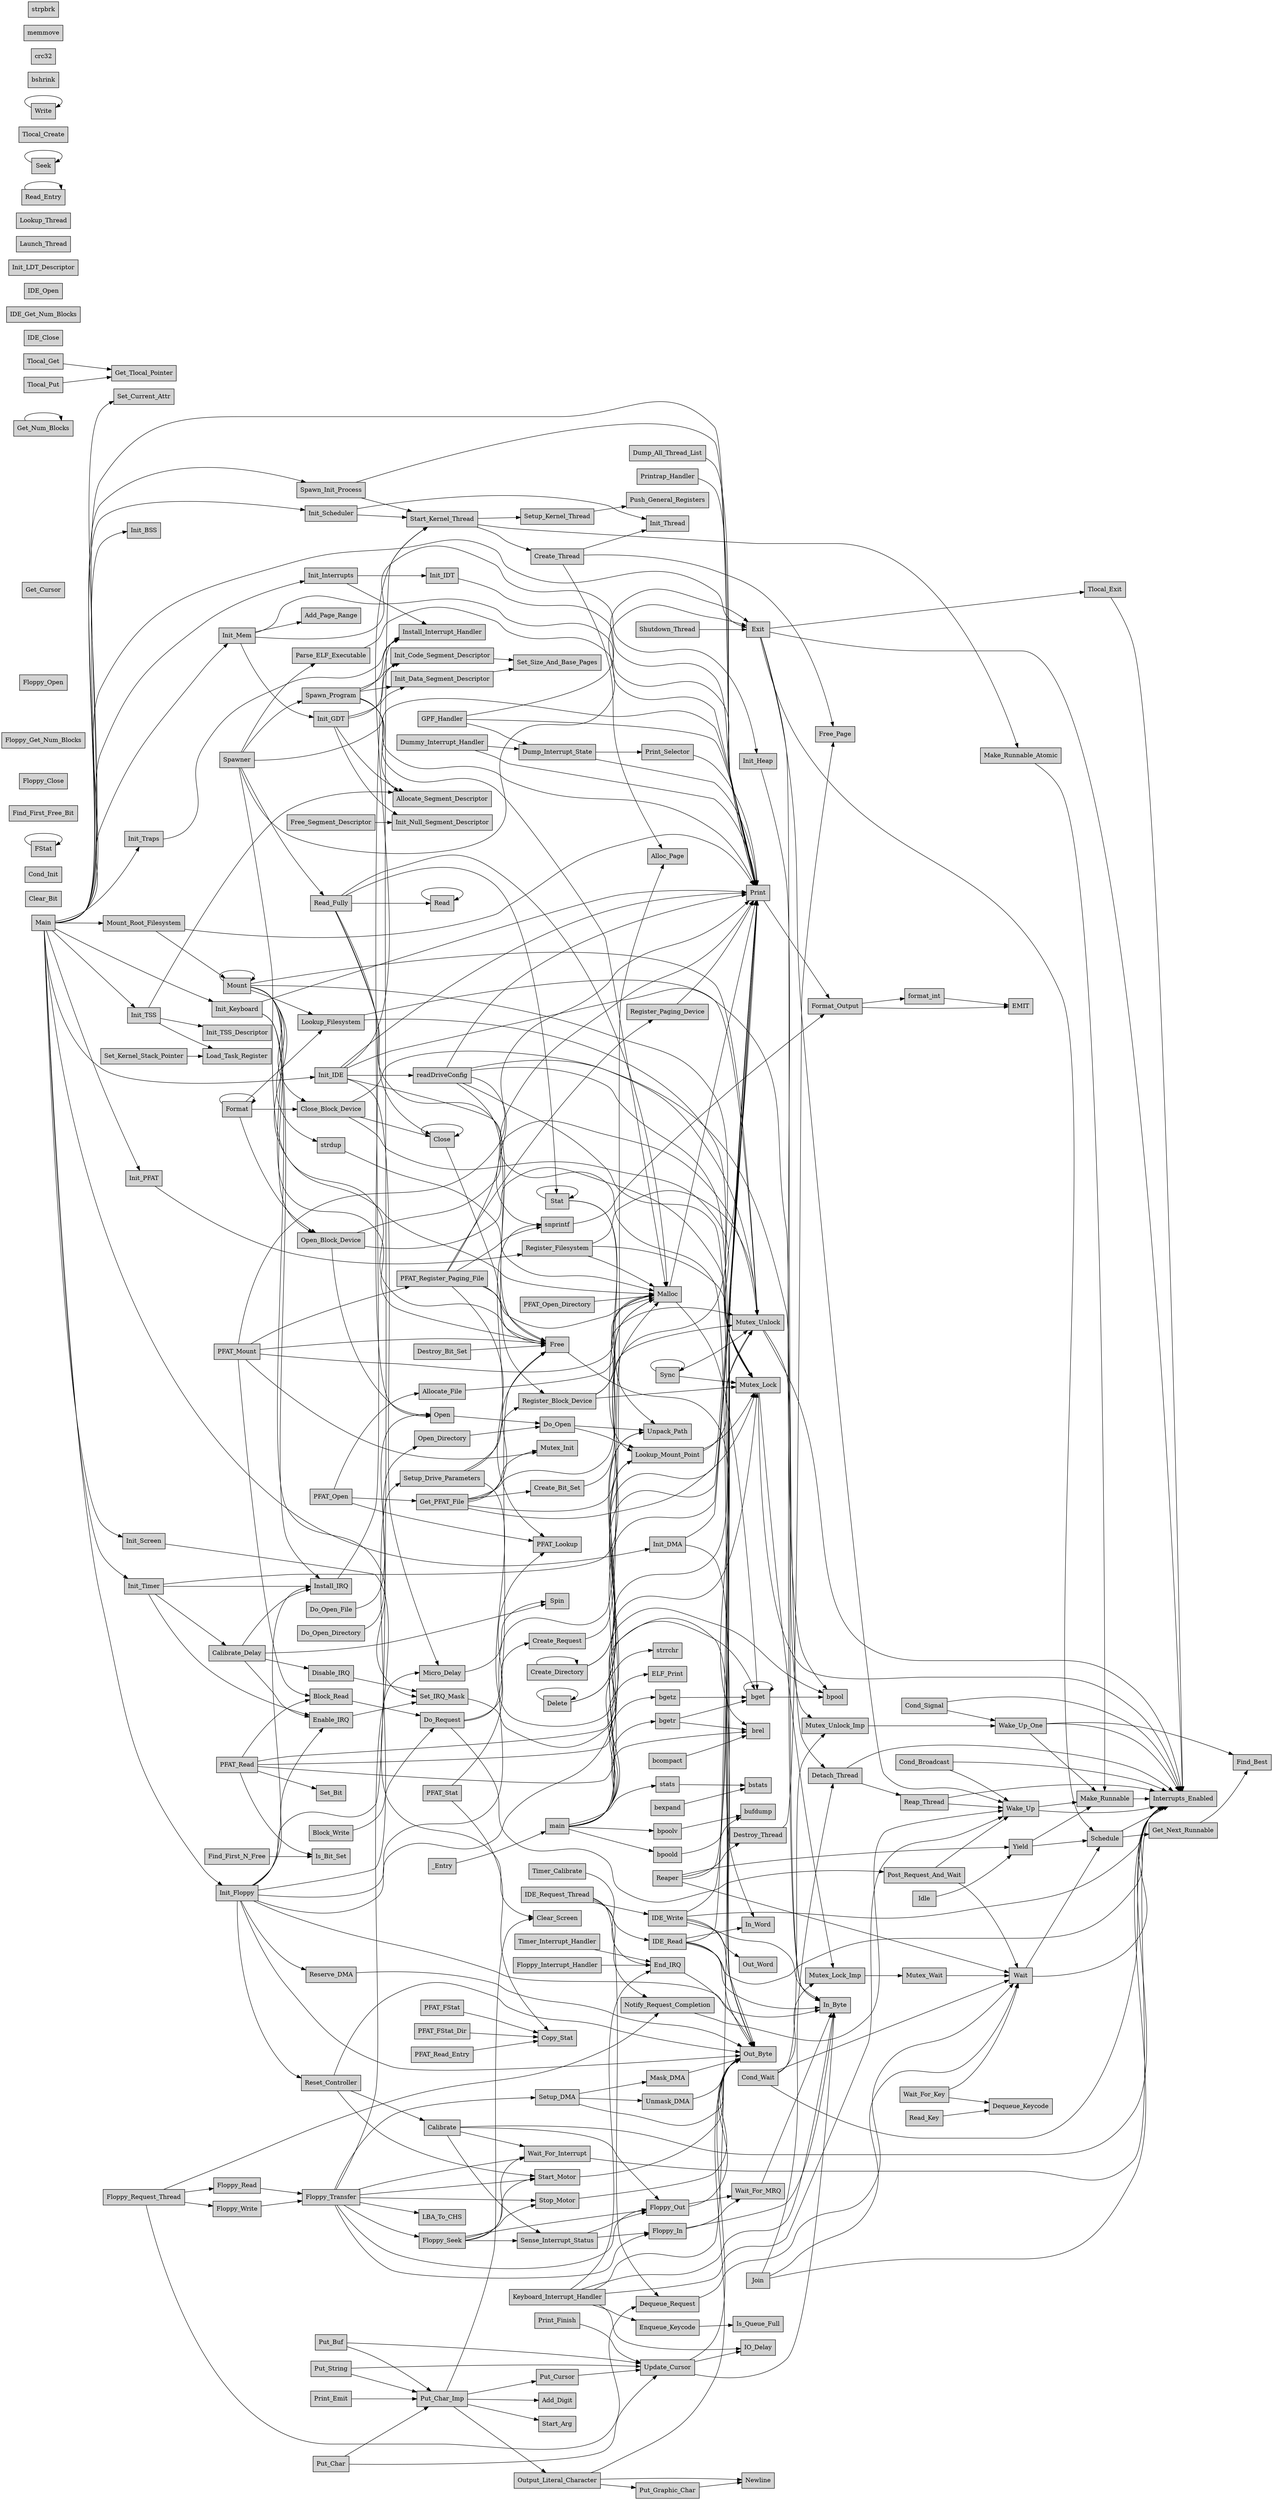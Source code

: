 digraph function_map {
rankdir=LR;
ratio=fill;
node [style=filled]
 Add_Digit [ shape=box ];
 Add_Page_Range [ shape=box ];
 Alloc_Page [ shape=box ];
 Allocate_File [ shape=box ];
Allocate_File  -> Malloc;
 Allocate_Segment_Descriptor [ shape=box ];
 Block_Read [ shape=box ];
Block_Read  -> Do_Request;
 Block_Write [ shape=box ];
Block_Write  -> Do_Request;
 Calibrate [ shape=box ];
Calibrate  -> Floppy_Out;
Calibrate  -> Interrupts_Enabled;
Calibrate  -> Sense_Interrupt_Status;
Calibrate  -> Wait_For_Interrupt;
 Calibrate_Delay [ shape=box ];
Calibrate_Delay  -> Disable_IRQ;
Calibrate_Delay  -> Enable_IRQ;
Calibrate_Delay  -> Install_IRQ;
Calibrate_Delay  -> Spin;
 Clear_Bit [ shape=box ];
 Clear_Screen [ shape=box ];
 Close [ shape=box ];
Close  -> Close;
Close  -> Free;
 Close_Block_Device [ shape=box ];
Close_Block_Device  -> Close;
Close_Block_Device  -> Mutex_Lock;
Close_Block_Device  -> Mutex_Unlock;
 Cond_Broadcast [ shape=box ];
Cond_Broadcast  -> Interrupts_Enabled;
Cond_Broadcast  -> Wake_Up;
 Cond_Init [ shape=box ];
 Cond_Signal [ shape=box ];
Cond_Signal  -> Interrupts_Enabled;
Cond_Signal  -> Wake_Up_One;
 Cond_Wait [ shape=box ];
Cond_Wait  -> Interrupts_Enabled;
Cond_Wait  -> Mutex_Lock_Imp;
Cond_Wait  -> Mutex_Unlock_Imp;
Cond_Wait  -> Wait;
 Copy_Stat [ shape=box ];
 Create_Bit_Set [ shape=box ];
Create_Bit_Set  -> Malloc;
 Create_Directory [ shape=box ];
Create_Directory  -> Create_Directory;
Create_Directory  -> Lookup_Mount_Point;
Create_Directory  -> Unpack_Path;
 Create_Request [ shape=box ];
Create_Request  -> Malloc;
 Create_Thread [ shape=box ];
Create_Thread  -> Alloc_Page;
Create_Thread  -> Free_Page;
Create_Thread  -> Init_Thread;
 Delete [ shape=box ];
Delete  -> Delete;
Delete  -> Lookup_Mount_Point;
Delete  -> Unpack_Path;
 Dequeue_Keycode [ shape=box ];
 Dequeue_Request [ shape=box ];
Dequeue_Request  -> Wait;
 Destroy_Bit_Set [ shape=box ];
Destroy_Bit_Set  -> Free;
 Destroy_Thread [ shape=box ];
Destroy_Thread  -> Free_Page;
 Detach_Thread [ shape=box ];
Detach_Thread  -> Interrupts_Enabled;
Detach_Thread  -> Reap_Thread;
 Disable_IRQ [ shape=box ];
Disable_IRQ  -> Set_IRQ_Mask;
 Do_Open [ shape=box ];
Do_Open  -> Lookup_Mount_Point;
Do_Open  -> Unpack_Path;
 Do_Open_Directory [ shape=box ];
Do_Open_Directory  -> Open_Directory;
 Do_Open_File [ shape=box ];
Do_Open_File  -> Open;
 Do_Request [ shape=box ];
Do_Request  -> Create_Request;
Do_Request  -> Free;
Do_Request  -> Post_Request_And_Wait;
 Dummy_Interrupt_Handler [ shape=box ];
Dummy_Interrupt_Handler  -> Dump_Interrupt_State;
Dummy_Interrupt_Handler  -> Print;
 Dump_All_Thread_List [ shape=box ];
Dump_All_Thread_List  -> Print;
 Dump_Interrupt_State [ shape=box ];
Dump_Interrupt_State  -> Print;
Dump_Interrupt_State  -> Print_Selector;
 ELF_Print [ shape=box ];
 EMIT [ shape=box ];
 Enable_IRQ [ shape=box ];
Enable_IRQ  -> Set_IRQ_Mask;
 End_IRQ [ shape=box ];
End_IRQ  -> Out_Byte;
 Enqueue_Keycode [ shape=box ];
Enqueue_Keycode  -> Is_Queue_Full;
 Exit [ shape=box ];
Exit  -> Detach_Thread;
Exit  -> Interrupts_Enabled;
Exit  -> Schedule;
Exit  -> Tlocal_Exit;
Exit  -> Wake_Up;
 FStat [ shape=box ];
FStat  -> FStat;
 Find_Best [ shape=box ];
 Find_First_Free_Bit [ shape=box ];
 Find_First_N_Free [ shape=box ];
Find_First_N_Free  -> Is_Bit_Set;
 Floppy_Close [ shape=box ];
 Floppy_Get_Num_Blocks [ shape=box ];
 Floppy_In [ shape=box ];
Floppy_In  -> In_Byte;
Floppy_In  -> Wait_For_MRQ;
 Floppy_Interrupt_Handler [ shape=box ];
Floppy_Interrupt_Handler  -> End_IRQ;
 Floppy_Open [ shape=box ];
 Floppy_Out [ shape=box ];
Floppy_Out  -> Out_Byte;
Floppy_Out  -> Wait_For_MRQ;
 Floppy_Read [ shape=box ];
Floppy_Read  -> Floppy_Transfer;
 Floppy_Request_Thread [ shape=box ];
Floppy_Request_Thread  -> Dequeue_Request;
Floppy_Request_Thread  -> Floppy_Read;
Floppy_Request_Thread  -> Floppy_Write;
Floppy_Request_Thread  -> Notify_Request_Completion;
 Floppy_Seek [ shape=box ];
Floppy_Seek  -> Floppy_Out;
Floppy_Seek  -> Sense_Interrupt_Status;
Floppy_Seek  -> Start_Motor;
Floppy_Seek  -> Stop_Motor;
Floppy_Seek  -> Wait_For_Interrupt;
 Floppy_Transfer [ shape=box ];
Floppy_Transfer  -> Floppy_In;
Floppy_Transfer  -> Floppy_Out;
Floppy_Transfer  -> Floppy_Seek;
Floppy_Transfer  -> LBA_To_CHS;
Floppy_Transfer  -> Micro_Delay;
Floppy_Transfer  -> Setup_DMA;
Floppy_Transfer  -> Start_Motor;
Floppy_Transfer  -> Stop_Motor;
Floppy_Transfer  -> Wait_For_Interrupt;
 Floppy_Write [ shape=box ];
Floppy_Write  -> Floppy_Transfer;
 Format [ shape=box ];
Format  -> Close_Block_Device;
Format  -> Format;
Format  -> Lookup_Filesystem;
Format  -> Open_Block_Device;
 Format_Output [ shape=box ];
Format_Output  -> EMIT;
Format_Output  -> format_int;
 Free [ shape=box ];
Free  -> brel;
 Free_Page [ shape=box ];
 Free_Segment_Descriptor [ shape=box ];
Free_Segment_Descriptor  -> Init_Null_Segment_Descriptor;
 GPF_Handler [ shape=box ];
GPF_Handler  -> Dump_Interrupt_State;
GPF_Handler  -> Exit;
GPF_Handler  -> Print;
 Get_Cursor [ shape=box ];
 Get_Next_Runnable [ shape=box ];
Get_Next_Runnable  -> Find_Best;
 Get_Num_Blocks [ shape=box ];
Get_Num_Blocks  -> Get_Num_Blocks;
 Get_PFAT_File [ shape=box ];
Get_PFAT_File  -> Create_Bit_Set;
Get_PFAT_File  -> Free;
Get_PFAT_File  -> Malloc;
Get_PFAT_File  -> Mutex_Init;
Get_PFAT_File  -> Mutex_Lock;
Get_PFAT_File  -> Mutex_Unlock;
 Get_Tlocal_Pointer [ shape=box ];
 IDE_Close [ shape=box ];
 IDE_Get_Num_Blocks [ shape=box ];
 IDE_Open [ shape=box ];
 IDE_Read [ shape=box ];
IDE_Read  -> In_Byte;
IDE_Read  -> In_Word;
IDE_Read  -> Interrupts_Enabled;
IDE_Read  -> Out_Byte;
IDE_Read  -> Print;
 IDE_Request_Thread [ shape=box ];
IDE_Request_Thread  -> Dequeue_Request;
IDE_Request_Thread  -> IDE_Read;
IDE_Request_Thread  -> IDE_Write;
IDE_Request_Thread  -> Notify_Request_Completion;
 IDE_Write [ shape=box ];
IDE_Write  -> In_Byte;
IDE_Write  -> Interrupts_Enabled;
IDE_Write  -> Out_Byte;
IDE_Write  -> Out_Word;
IDE_Write  -> Print;
 IO_Delay [ shape=box ];
 Idle [ shape=box ];
Idle  -> Yield;
 In_Byte [ shape=box ];
 In_Word [ shape=box ];
 Init_BSS [ shape=box ];
 Init_Code_Segment_Descriptor [ shape=box ];
Init_Code_Segment_Descriptor  -> Set_Size_And_Base_Pages;
 Init_DMA [ shape=box ];
Init_DMA  -> Out_Byte;
Init_DMA  -> Print;
 Init_Data_Segment_Descriptor [ shape=box ];
Init_Data_Segment_Descriptor  -> Set_Size_And_Base_Pages;
 Init_Floppy [ shape=box ];
Init_Floppy  -> Alloc_Page;
Init_Floppy  -> Enable_IRQ;
Init_Floppy  -> In_Byte;
Init_Floppy  -> Install_IRQ;
Init_Floppy  -> Out_Byte;
Init_Floppy  -> Print;
Init_Floppy  -> Reserve_DMA;
Init_Floppy  -> Reset_Controller;
Init_Floppy  -> Setup_Drive_Parameters;
Init_Floppy  -> Start_Kernel_Thread;
 Init_GDT [ shape=box ];
Init_GDT  -> Allocate_Segment_Descriptor;
Init_GDT  -> Init_Code_Segment_Descriptor;
Init_GDT  -> Init_Data_Segment_Descriptor;
Init_GDT  -> Init_Null_Segment_Descriptor;
 Init_Heap [ shape=box ];
Init_Heap  -> bpool;
 Init_IDE [ shape=box ];
Init_IDE  -> In_Byte;
Init_IDE  -> Micro_Delay;
Init_IDE  -> Out_Byte;
Init_IDE  -> Print;
Init_IDE  -> Start_Kernel_Thread;
Init_IDE  -> readDriveConfig;
 Init_IDT [ shape=box ];
Init_IDT  -> Print;
 Init_Interrupts [ shape=box ];
Init_Interrupts  -> Init_IDT;
Init_Interrupts  -> Install_Interrupt_Handler;
 Init_Keyboard [ shape=box ];
Init_Keyboard  -> Install_IRQ;
Init_Keyboard  -> Print;
Init_Keyboard  -> Set_IRQ_Mask;
 Init_LDT_Descriptor [ shape=box ];
 Init_Mem [ shape=box ];
Init_Mem  -> Add_Page_Range;
Init_Mem  -> Init_GDT;
Init_Mem  -> Init_Heap;
Init_Mem  -> Print;
 Init_Null_Segment_Descriptor [ shape=box ];
 Init_PFAT [ shape=box ];
Init_PFAT  -> Register_Filesystem;
 Init_Scheduler [ shape=box ];
Init_Scheduler  -> Init_Thread;
Init_Scheduler  -> Start_Kernel_Thread;
 Init_Screen [ shape=box ];
Init_Screen  -> Clear_Screen;
 Init_TSS [ shape=box ];
Init_TSS  -> Allocate_Segment_Descriptor;
Init_TSS  -> Init_TSS_Descriptor;
Init_TSS  -> Load_Task_Register;
 Init_TSS_Descriptor [ shape=box ];
 Init_Thread [ shape=box ];
 Init_Timer [ shape=box ];
Init_Timer  -> Calibrate_Delay;
Init_Timer  -> Enable_IRQ;
Init_Timer  -> Install_IRQ;
Init_Timer  -> Print;
 Init_Traps [ shape=box ];
Init_Traps  -> Install_Interrupt_Handler;
 Install_IRQ [ shape=box ];
Install_IRQ  -> Install_Interrupt_Handler;
 Install_Interrupt_Handler [ shape=box ];
 Interrupts_Enabled [ shape=box ];
 Is_Bit_Set [ shape=box ];
 Is_Queue_Full [ shape=box ];
 Join [ shape=box ];
Join  -> Detach_Thread;
Join  -> Interrupts_Enabled;
Join  -> Wait;
 Keyboard_Interrupt_Handler [ shape=box ];
Keyboard_Interrupt_Handler  -> End_IRQ;
Keyboard_Interrupt_Handler  -> Enqueue_Keycode;
Keyboard_Interrupt_Handler  -> IO_Delay;
Keyboard_Interrupt_Handler  -> In_Byte;
Keyboard_Interrupt_Handler  -> Print;
Keyboard_Interrupt_Handler  -> Wake_Up;
 LBA_To_CHS [ shape=box ];
 Launch_Thread [ shape=box ];
 Load_Task_Register [ shape=box ];
 Lookup_Filesystem [ shape=box ];
Lookup_Filesystem  -> Mutex_Lock;
Lookup_Filesystem  -> Mutex_Unlock;
 Lookup_Mount_Point [ shape=box ];
Lookup_Mount_Point  -> Mutex_Lock;
Lookup_Mount_Point  -> Mutex_Unlock;
 Lookup_Thread [ shape=box ];
 Main [ shape=box ];
Main  -> Exit;
Main  -> Init_BSS;
Main  -> Init_DMA;
Main  -> Init_Floppy;
Main  -> Init_IDE;
Main  -> Init_Interrupts;
Main  -> Init_Keyboard;
Main  -> Init_Mem;
Main  -> Init_PFAT;
Main  -> Init_Scheduler;
Main  -> Init_Screen;
Main  -> Init_TSS;
Main  -> Init_Timer;
Main  -> Init_Traps;
Main  -> Mount_Root_Filesystem;
Main  -> Print;
Main  -> Set_Current_Attr;
Main  -> Spawn_Init_Process;
 Make_Runnable [ shape=box ];
Make_Runnable  -> Interrupts_Enabled;
 Make_Runnable_Atomic [ shape=box ];
Make_Runnable_Atomic  -> Make_Runnable;
 Malloc [ shape=box ];
Malloc  -> Print;
Malloc  -> bget;
 Mask_DMA [ shape=box ];
Mask_DMA  -> Out_Byte;
 Micro_Delay [ shape=box ];
Micro_Delay  -> Spin;
 Mount [ shape=box ];
Mount  -> Close_Block_Device;
Mount  -> Free;
Mount  -> Lookup_Filesystem;
Mount  -> Malloc;
Mount  -> Mount;
Mount  -> Mutex_Lock;
Mount  -> Mutex_Unlock;
Mount  -> Open_Block_Device;
Mount  -> strdup;
 Mount_Root_Filesystem [ shape=box ];
Mount_Root_Filesystem  -> Mount;
Mount_Root_Filesystem  -> Print;
 Mutex_Init [ shape=box ];
 Mutex_Lock [ shape=box ];
Mutex_Lock  -> Interrupts_Enabled;
Mutex_Lock  -> Mutex_Lock_Imp;
 Mutex_Lock_Imp [ shape=box ];
Mutex_Lock_Imp  -> Mutex_Wait;
 Mutex_Unlock [ shape=box ];
Mutex_Unlock  -> Interrupts_Enabled;
Mutex_Unlock  -> Mutex_Unlock_Imp;
 Mutex_Unlock_Imp [ shape=box ];
Mutex_Unlock_Imp  -> Wake_Up_One;
 Mutex_Wait [ shape=box ];
Mutex_Wait  -> Wait;
 Newline [ shape=box ];
 Notify_Request_Completion [ shape=box ];
Notify_Request_Completion  -> Wake_Up;
 Open [ shape=box ];
Open  -> Do_Open;
 Open_Block_Device [ shape=box ];
Open_Block_Device  -> Mutex_Lock;
Open_Block_Device  -> Mutex_Unlock;
Open_Block_Device  -> Open;
 Open_Directory [ shape=box ];
Open_Directory  -> Do_Open;
 Out_Byte [ shape=box ];
 Out_Word [ shape=box ];
 Output_Literal_Character [ shape=box ];
Output_Literal_Character  -> Newline;
Output_Literal_Character  -> Out_Byte;
Output_Literal_Character  -> Put_Graphic_Char;
 PFAT_FStat [ shape=box ];
PFAT_FStat  -> Copy_Stat;
 PFAT_FStat_Dir [ shape=box ];
PFAT_FStat_Dir  -> Copy_Stat;
 PFAT_Lookup [ shape=box ];
 PFAT_Mount [ shape=box ];
PFAT_Mount  -> Block_Read;
PFAT_Mount  -> Free;
PFAT_Mount  -> Malloc;
PFAT_Mount  -> Mutex_Init;
PFAT_Mount  -> PFAT_Register_Paging_File;
PFAT_Mount  -> Print;
 PFAT_Open [ shape=box ];
PFAT_Open  -> Allocate_File;
PFAT_Open  -> Get_PFAT_File;
PFAT_Open  -> PFAT_Lookup;
 PFAT_Open_Directory [ shape=box ];
PFAT_Open_Directory  -> Malloc;
 PFAT_Read [ shape=box ];
PFAT_Read  -> Block_Read;
PFAT_Read  -> Is_Bit_Set;
PFAT_Read  -> Mutex_Lock;
PFAT_Read  -> Mutex_Unlock;
PFAT_Read  -> Print;
PFAT_Read  -> Set_Bit;
 PFAT_Read_Entry [ shape=box ];
PFAT_Read_Entry  -> Copy_Stat;
 PFAT_Register_Paging_File [ shape=box ];
PFAT_Register_Paging_File  -> Free;
PFAT_Register_Paging_File  -> Malloc;
PFAT_Register_Paging_File  -> PFAT_Lookup;
PFAT_Register_Paging_File  -> Print;
PFAT_Register_Paging_File  -> Register_Paging_Device;
PFAT_Register_Paging_File  -> snprintf;
 PFAT_Stat [ shape=box ];
PFAT_Stat  -> Copy_Stat;
PFAT_Stat  -> PFAT_Lookup;
 Parse_ELF_Executable [ shape=box ];
Parse_ELF_Executable  -> Print;
 Post_Request_And_Wait [ shape=box ];
Post_Request_And_Wait  -> Wait;
Post_Request_And_Wait  -> Wake_Up;
 Print [ shape=box ];
Print  -> Format_Output;
 Print_Emit [ shape=box ];
Print_Emit  -> Put_Char_Imp;
 Print_Finish [ shape=box ];
Print_Finish  -> Update_Cursor;
 Print_Selector [ shape=box ];
Print_Selector  -> Print;
 Printrap_Handler [ shape=box ];
Printrap_Handler  -> Print;
 Push_General_Registers [ shape=box ];
 Put_Buf [ shape=box ];
Put_Buf  -> Put_Char_Imp;
Put_Buf  -> Update_Cursor;
 Put_Char [ shape=box ];
Put_Char  -> Put_Char_Imp;
Put_Char  -> Update_Cursor;
 Put_Char_Imp [ shape=box ];
Put_Char_Imp  -> Add_Digit;
Put_Char_Imp  -> Clear_Screen;
Put_Char_Imp  -> Output_Literal_Character;
Put_Char_Imp  -> Put_Cursor;
Put_Char_Imp  -> Start_Arg;
 Put_Cursor [ shape=box ];
Put_Cursor  -> Update_Cursor;
 Put_Graphic_Char [ shape=box ];
Put_Graphic_Char  -> Newline;
 Put_String [ shape=box ];
Put_String  -> Put_Char_Imp;
Put_String  -> Update_Cursor;
 Read [ shape=box ];
Read  -> Read;
 Read_Entry [ shape=box ];
Read_Entry  -> Read_Entry;
 Read_Fully [ shape=box ];
Read_Fully  -> Close;
Read_Fully  -> Free;
Read_Fully  -> Malloc;
Read_Fully  -> Open;
Read_Fully  -> Read;
Read_Fully  -> Stat;
 Read_Key [ shape=box ];
Read_Key  -> Dequeue_Keycode;
 Reap_Thread [ shape=box ];
Reap_Thread  -> Interrupts_Enabled;
Reap_Thread  -> Wake_Up;
 Reaper [ shape=box ];
Reaper  -> Destroy_Thread;
Reaper  -> Print;
Reaper  -> Wait;
Reaper  -> Yield;
 Register_Block_Device [ shape=box ];
Register_Block_Device  -> Malloc;
Register_Block_Device  -> Mutex_Lock;
Register_Block_Device  -> Mutex_Unlock;
 Register_Filesystem [ shape=box ];
Register_Filesystem  -> Malloc;
Register_Filesystem  -> Mutex_Lock;
Register_Filesystem  -> Mutex_Unlock;
 Register_Paging_Device [ shape=box ];
Register_Paging_Device  -> Print;
 Reserve_DMA [ shape=box ];
Reserve_DMA  -> Out_Byte;
 Reset_Controller [ shape=box ];
Reset_Controller  -> Calibrate;
Reset_Controller  -> Out_Byte;
Reset_Controller  -> Start_Motor;
 Schedule [ shape=box ];
Schedule  -> Get_Next_Runnable;
Schedule  -> Interrupts_Enabled;
 Seek [ shape=box ];
Seek  -> Seek;
 Sense_Interrupt_Status [ shape=box ];
Sense_Interrupt_Status  -> Floppy_In;
Sense_Interrupt_Status  -> Floppy_Out;
 Set_Bit [ shape=box ];
 Set_Current_Attr [ shape=box ];
 Set_IRQ_Mask [ shape=box ];
Set_IRQ_Mask  -> Out_Byte;
 Set_Kernel_Stack_Pointer [ shape=box ];
Set_Kernel_Stack_Pointer  -> Load_Task_Register;
 Set_Size_And_Base_Pages [ shape=box ];
 Setup_DMA [ shape=box ];
Setup_DMA  -> Mask_DMA;
Setup_DMA  -> Out_Byte;
Setup_DMA  -> Unmask_DMA;
 Setup_Drive_Parameters [ shape=box ];
Setup_Drive_Parameters  -> Print;
Setup_Drive_Parameters  -> Register_Block_Device;
Setup_Drive_Parameters  -> snprintf;
 Setup_Kernel_Thread [ shape=box ];
Setup_Kernel_Thread  -> Push_General_Registers;
 Shutdown_Thread [ shape=box ];
Shutdown_Thread  -> Exit;
 Spawn_Init_Process [ shape=box ];
Spawn_Init_Process  -> Print;
Spawn_Init_Process  -> Start_Kernel_Thread;
 Spawn_Program [ shape=box ];
Spawn_Program  -> Allocate_Segment_Descriptor;
Spawn_Program  -> Init_Code_Segment_Descriptor;
Spawn_Program  -> Init_Data_Segment_Descriptor;
Spawn_Program  -> Install_Interrupt_Handler;
Spawn_Program  -> Malloc;
Spawn_Program  -> Print;
 Spawner [ shape=box ];
Spawner  -> Exit;
Spawner  -> Free;
Spawner  -> Parse_ELF_Executable;
Spawner  -> Print;
Spawner  -> Read_Fully;
Spawner  -> Spawn_Program;
 Spin [ shape=box ];
 Start_Arg [ shape=box ];
 Start_Kernel_Thread [ shape=box ];
Start_Kernel_Thread  -> Create_Thread;
Start_Kernel_Thread  -> Make_Runnable_Atomic;
Start_Kernel_Thread  -> Setup_Kernel_Thread;
 Start_Motor [ shape=box ];
Start_Motor  -> Out_Byte;
 Stat [ shape=box ];
Stat  -> Lookup_Mount_Point;
Stat  -> Stat;
Stat  -> Unpack_Path;
 Stop_Motor [ shape=box ];
Stop_Motor  -> Out_Byte;
 Sync [ shape=box ];
Sync  -> Mutex_Lock;
Sync  -> Mutex_Unlock;
Sync  -> Sync;
 Timer_Calibrate [ shape=box ];
Timer_Calibrate  -> End_IRQ;
 Timer_Interrupt_Handler [ shape=box ];
Timer_Interrupt_Handler  -> End_IRQ;
 Tlocal_Create [ shape=box ];
 Tlocal_Exit [ shape=box ];
Tlocal_Exit  -> Interrupts_Enabled;
 Tlocal_Get [ shape=box ];
Tlocal_Get  -> Get_Tlocal_Pointer;
 Tlocal_Put [ shape=box ];
Tlocal_Put  -> Get_Tlocal_Pointer;
 Unmask_DMA [ shape=box ];
Unmask_DMA  -> Out_Byte;
 Unpack_Path [ shape=box ];
 Update_Cursor [ shape=box ];
Update_Cursor  -> IO_Delay;
Update_Cursor  -> In_Byte;
Update_Cursor  -> Out_Byte;
 Wait [ shape=box ];
Wait  -> Interrupts_Enabled;
Wait  -> Schedule;
 Wait_For_Interrupt [ shape=box ];
Wait_For_Interrupt  -> Interrupts_Enabled;
 Wait_For_Key [ shape=box ];
Wait_For_Key  -> Dequeue_Keycode;
Wait_For_Key  -> Wait;
 Wait_For_MRQ [ shape=box ];
Wait_For_MRQ  -> In_Byte;
 Wake_Up [ shape=box ];
Wake_Up  -> Interrupts_Enabled;
Wake_Up  -> Make_Runnable;
 Wake_Up_One [ shape=box ];
Wake_Up_One  -> Find_Best;
Wake_Up_One  -> Interrupts_Enabled;
Wake_Up_One  -> Make_Runnable;
 Write [ shape=box ];
Write  -> Write;
 Yield [ shape=box ];
Yield  -> Make_Runnable;
Yield  -> Schedule;
 _Entry [ shape=box ];
_Entry  -> main;
 bcompact [ shape=box ];
bcompact  -> brel;
 bexpand [ shape=box ];
bexpand  -> bstats;
 bget [ shape=box ];
bget  -> bget;
bget  -> bpool;
 bgetr [ shape=box ];
bgetr  -> bget;
bgetr  -> brel;
 bgetz [ shape=box ];
bgetz  -> bget;
 bpool [ shape=box ];
 bpoold [ shape=box ];
bpoold  -> bufdump;
 bpoolv [ shape=box ];
bpoolv  -> bufdump;
 brel [ shape=box ];
 bshrink [ shape=box ];
 bstats [ shape=box ];
 bufdump [ shape=box ];
 crc32 [ shape=box ];
 format_int [ shape=box ];
format_int  -> EMIT;
 main [ shape=box ];
main  -> ELF_Print;
main  -> bget;
main  -> bgetr;
main  -> bgetz;
main  -> bpool;
main  -> bpoold;
main  -> bpoolv;
main  -> brel;
main  -> stats;
main  -> strrchr;
 memmove [ shape=box ];
 readDriveConfig [ shape=box ];
readDriveConfig  -> In_Byte;
readDriveConfig  -> In_Word;
readDriveConfig  -> Out_Byte;
readDriveConfig  -> Print;
readDriveConfig  -> Register_Block_Device;
readDriveConfig  -> snprintf;
 snprintf [ shape=box ];
snprintf  -> Format_Output;
 stats [ shape=box ];
stats  -> bstats;
 strdup [ shape=box ];
strdup  -> Malloc;
 strpbrk [ shape=box ];
 strrchr [ shape=box ];
}
